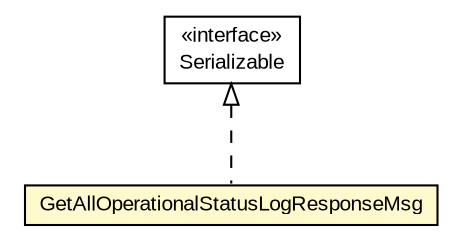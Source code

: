 #!/usr/local/bin/dot
#
# Class diagram 
# Generated by UMLGraph version R5_6-24-gf6e263 (http://www.umlgraph.org/)
#

digraph G {
	edge [fontname="arial",fontsize=10,labelfontname="arial",labelfontsize=10];
	node [fontname="arial",fontsize=10,shape=plaintext];
	nodesep=0.25;
	ranksep=0.5;
	// org.miloss.fgsms.services.interfaces.dataaccessservice.GetAllOperationalStatusLogResponseMsg
	c433701 [label=<<table title="org.miloss.fgsms.services.interfaces.dataaccessservice.GetAllOperationalStatusLogResponseMsg" border="0" cellborder="1" cellspacing="0" cellpadding="2" port="p" bgcolor="lemonChiffon" href="./GetAllOperationalStatusLogResponseMsg.html">
		<tr><td><table border="0" cellspacing="0" cellpadding="1">
<tr><td align="center" balign="center"> GetAllOperationalStatusLogResponseMsg </td></tr>
		</table></td></tr>
		</table>>, URL="./GetAllOperationalStatusLogResponseMsg.html", fontname="arial", fontcolor="black", fontsize=10.0];
	//org.miloss.fgsms.services.interfaces.dataaccessservice.GetAllOperationalStatusLogResponseMsg implements java.io.Serializable
	c434512:p -> c433701:p [dir=back,arrowtail=empty,style=dashed];
	// java.io.Serializable
	c434512 [label=<<table title="java.io.Serializable" border="0" cellborder="1" cellspacing="0" cellpadding="2" port="p" href="http://java.sun.com/j2se/1.4.2/docs/api/java/io/Serializable.html">
		<tr><td><table border="0" cellspacing="0" cellpadding="1">
<tr><td align="center" balign="center"> &#171;interface&#187; </td></tr>
<tr><td align="center" balign="center"> Serializable </td></tr>
		</table></td></tr>
		</table>>, URL="http://java.sun.com/j2se/1.4.2/docs/api/java/io/Serializable.html", fontname="arial", fontcolor="black", fontsize=10.0];
}

